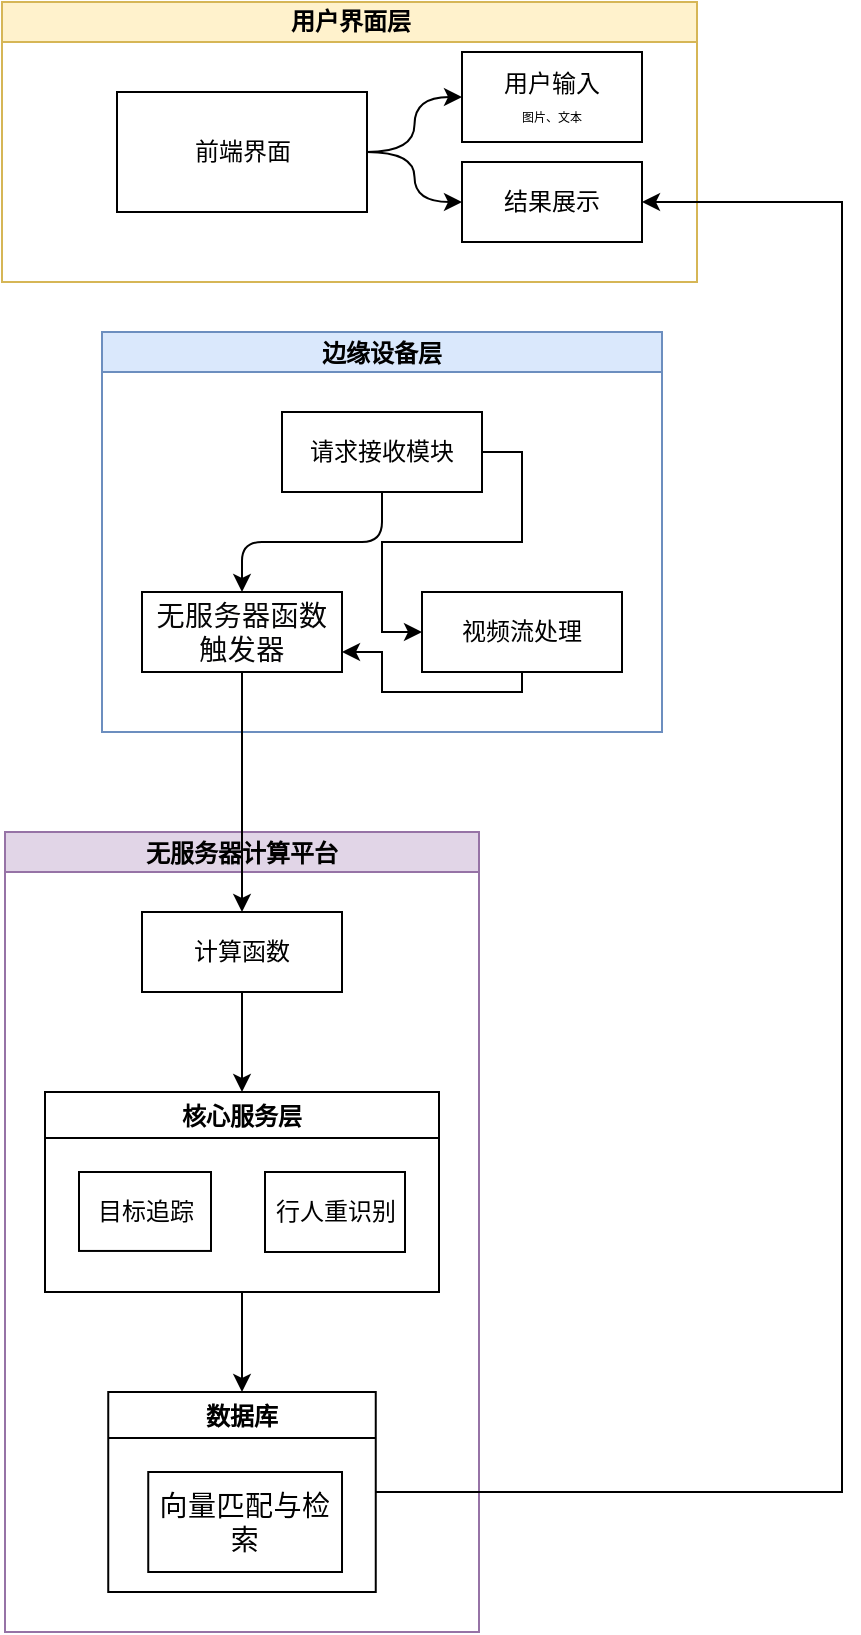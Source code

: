 <mxfile version="24.8.4">
  <diagram id="prtHgNgQTEPvFCAcTncT" name="Page-1">
    <mxGraphModel dx="922" dy="731" grid="1" gridSize="10" guides="1" tooltips="1" connect="1" arrows="1" fold="1" page="1" pageScale="1" pageWidth="827" pageHeight="1169" math="0" shadow="0">
      <root>
        <mxCell id="0" />
        <mxCell id="1" parent="0" />
        <mxCell id="dNxyNK7c78bLwvsdeMH5-11" value="用户界面层" style="swimlane;html=1;startSize=20;horizontal=1;containerType=tree;glass=0;fillColor=#fff2cc;strokeColor=#d6b656;" parent="1" vertex="1">
          <mxGeometry x="310" y="85" width="347.5" height="140" as="geometry" />
        </mxCell>
        <mxCell id="XJMQIK7YwNs6-fbvPwkj-11" value="前端界面" style="rounded=0;whiteSpace=wrap;html=1;" vertex="1" parent="dNxyNK7c78bLwvsdeMH5-11">
          <mxGeometry x="57.5" y="45" width="125" height="60" as="geometry" />
        </mxCell>
        <mxCell id="XJMQIK7YwNs6-fbvPwkj-80" style="edgeStyle=orthogonalEdgeStyle;rounded=0;orthogonalLoop=1;jettySize=auto;html=1;exitX=1;exitY=0.5;exitDx=0;exitDy=0;entryX=0;entryY=0.5;entryDx=0;entryDy=0;curved=1;" edge="1" target="XJMQIK7YwNs6-fbvPwkj-81" source="XJMQIK7YwNs6-fbvPwkj-11" parent="dNxyNK7c78bLwvsdeMH5-11">
          <mxGeometry relative="1" as="geometry">
            <mxPoint x="180" y="145" as="sourcePoint" />
          </mxGeometry>
        </mxCell>
        <mxCell id="XJMQIK7YwNs6-fbvPwkj-81" value="用户输入&lt;div&gt;&lt;font style=&quot;font-size: 6px;&quot;&gt;图片、文本&lt;/font&gt;&lt;/div&gt;" style="rounded=0;whiteSpace=wrap;html=1;" vertex="1" parent="dNxyNK7c78bLwvsdeMH5-11">
          <mxGeometry x="230" y="25" width="90" height="45" as="geometry" />
        </mxCell>
        <mxCell id="XJMQIK7YwNs6-fbvPwkj-82" style="edgeStyle=orthogonalEdgeStyle;rounded=0;orthogonalLoop=1;jettySize=auto;html=1;exitX=1;exitY=0.5;exitDx=0;exitDy=0;entryX=0;entryY=0.5;entryDx=0;entryDy=0;curved=1;" edge="1" target="XJMQIK7YwNs6-fbvPwkj-83" source="XJMQIK7YwNs6-fbvPwkj-11" parent="dNxyNK7c78bLwvsdeMH5-11">
          <mxGeometry relative="1" as="geometry">
            <mxPoint x="180" y="145" as="sourcePoint" />
          </mxGeometry>
        </mxCell>
        <mxCell id="XJMQIK7YwNs6-fbvPwkj-83" value="结果展示" style="rounded=0;whiteSpace=wrap;html=1;" vertex="1" parent="dNxyNK7c78bLwvsdeMH5-11">
          <mxGeometry x="230" y="80" width="90" height="40" as="geometry" />
        </mxCell>
        <mxCell id="XJMQIK7YwNs6-fbvPwkj-16" value="边缘设备层" style="swimlane;startSize=20;horizontal=1;childLayout=treeLayout;horizontalTree=0;sortEdges=1;resizable=0;containerType=tree;fontSize=12;fillColor=#dae8fc;strokeColor=#6c8ebf;" vertex="1" parent="1">
          <mxGeometry x="360" y="250" width="280" height="200" as="geometry" />
        </mxCell>
        <mxCell id="XJMQIK7YwNs6-fbvPwkj-17" value="请求接收模块" style="whiteSpace=wrap;html=1;" vertex="1" parent="XJMQIK7YwNs6-fbvPwkj-16">
          <mxGeometry x="90" y="40" width="100" height="40" as="geometry" />
        </mxCell>
        <mxCell id="XJMQIK7YwNs6-fbvPwkj-18" value="&lt;span style=&quot;box-sizing: inherit; color: rgb(6, 6, 7); font-family: -apple-system, blinkmacsystemfont, &amp;quot;Helvetica Neue&amp;quot;, helvetica, &amp;quot;segoe ui&amp;quot;, arial, roboto, &amp;quot;PingFang SC&amp;quot;, miui, &amp;quot;Hiragino Sans GB&amp;quot;, &amp;quot;Microsoft Yahei&amp;quot;, sans-serif; font-size: 14px; letter-spacing: 0.25px; text-align: left; white-space-collapse: preserve; background-color: rgb(255, 255, 255);&quot;&gt;无服务器函数触发器&lt;/span&gt;" style="whiteSpace=wrap;html=1;" vertex="1" parent="XJMQIK7YwNs6-fbvPwkj-16">
          <mxGeometry x="20" y="130" width="100" height="40" as="geometry" />
        </mxCell>
        <mxCell id="XJMQIK7YwNs6-fbvPwkj-19" value="" style="edgeStyle=elbowEdgeStyle;elbow=vertical;html=1;rounded=1;curved=0;sourcePerimeterSpacing=0;targetPerimeterSpacing=0;startSize=6;endSize=6;" edge="1" parent="XJMQIK7YwNs6-fbvPwkj-16" source="XJMQIK7YwNs6-fbvPwkj-17" target="XJMQIK7YwNs6-fbvPwkj-18">
          <mxGeometry relative="1" as="geometry" />
        </mxCell>
        <mxCell id="XJMQIK7YwNs6-fbvPwkj-73" style="edgeStyle=orthogonalEdgeStyle;rounded=0;orthogonalLoop=1;jettySize=auto;html=1;exitX=1;exitY=0.5;exitDx=0;exitDy=0;entryX=0;entryY=0.5;entryDx=0;entryDy=0;" edge="1" target="XJMQIK7YwNs6-fbvPwkj-74" source="XJMQIK7YwNs6-fbvPwkj-17" parent="XJMQIK7YwNs6-fbvPwkj-16">
          <mxGeometry relative="1" as="geometry">
            <mxPoint x="430" y="190" as="sourcePoint" />
          </mxGeometry>
        </mxCell>
        <mxCell id="XJMQIK7YwNs6-fbvPwkj-75" style="edgeStyle=orthogonalEdgeStyle;rounded=0;orthogonalLoop=1;jettySize=auto;html=1;exitX=0.5;exitY=1;exitDx=0;exitDy=0;entryX=1;entryY=0.75;entryDx=0;entryDy=0;" edge="1" parent="XJMQIK7YwNs6-fbvPwkj-16" source="XJMQIK7YwNs6-fbvPwkj-74" target="XJMQIK7YwNs6-fbvPwkj-18">
          <mxGeometry relative="1" as="geometry">
            <Array as="points">
              <mxPoint x="210" y="180" />
              <mxPoint x="140" y="180" />
              <mxPoint x="140" y="160" />
            </Array>
          </mxGeometry>
        </mxCell>
        <mxCell id="XJMQIK7YwNs6-fbvPwkj-74" value="视频流处理" style="whiteSpace=wrap;html=1;" vertex="1" parent="XJMQIK7YwNs6-fbvPwkj-16">
          <mxGeometry x="160" y="130" width="100" height="40" as="geometry" />
        </mxCell>
        <mxCell id="XJMQIK7YwNs6-fbvPwkj-23" value="无服务器计算平台" style="swimlane;startSize=20;horizontal=1;childLayout=treeLayout;horizontalTree=0;sortEdges=1;resizable=0;containerType=tree;fontSize=12;fillColor=#e1d5e7;strokeColor=#9673a6;" vertex="1" parent="1">
          <mxGeometry x="311.5" y="500" width="237" height="400" as="geometry" />
        </mxCell>
        <mxCell id="XJMQIK7YwNs6-fbvPwkj-64" style="edgeStyle=orthogonalEdgeStyle;rounded=0;orthogonalLoop=1;jettySize=auto;html=1;exitX=0.5;exitY=1;exitDx=0;exitDy=0;entryX=0.5;entryY=0;entryDx=0;entryDy=0;" edge="1" parent="XJMQIK7YwNs6-fbvPwkj-23" source="XJMQIK7YwNs6-fbvPwkj-34" target="XJMQIK7YwNs6-fbvPwkj-59">
          <mxGeometry relative="1" as="geometry" />
        </mxCell>
        <mxCell id="XJMQIK7YwNs6-fbvPwkj-34" value="计算函数" style="whiteSpace=wrap;html=1;" vertex="1" parent="XJMQIK7YwNs6-fbvPwkj-23">
          <mxGeometry x="68.5" y="40" width="100" height="40" as="geometry" />
        </mxCell>
        <mxCell id="XJMQIK7YwNs6-fbvPwkj-59" value="核心服务层" style="swimlane;" vertex="1" parent="XJMQIK7YwNs6-fbvPwkj-23">
          <mxGeometry x="20" y="130" width="197" height="100" as="geometry" />
        </mxCell>
        <mxCell id="XJMQIK7YwNs6-fbvPwkj-66" value="目标追踪" style="whiteSpace=wrap;html=1;aspect=fixed;" vertex="1" parent="XJMQIK7YwNs6-fbvPwkj-59">
          <mxGeometry x="17.0" y="40" width="66" height="39.47" as="geometry" />
        </mxCell>
        <mxCell id="XJMQIK7YwNs6-fbvPwkj-67" value="行人重识别" style="whiteSpace=wrap;html=1;" vertex="1" parent="XJMQIK7YwNs6-fbvPwkj-59">
          <mxGeometry x="110" y="40" width="70" height="40" as="geometry" />
        </mxCell>
        <mxCell id="XJMQIK7YwNs6-fbvPwkj-62" value="" style="edgeStyle=orthogonalEdgeStyle;rounded=0;orthogonalLoop=1;jettySize=auto;html=1;" edge="1" source="XJMQIK7YwNs6-fbvPwkj-59" target="XJMQIK7YwNs6-fbvPwkj-63" parent="XJMQIK7YwNs6-fbvPwkj-23">
          <mxGeometry relative="1" as="geometry" />
        </mxCell>
        <mxCell id="XJMQIK7YwNs6-fbvPwkj-63" value="数据库" style="swimlane;startSize=23;" vertex="1" parent="XJMQIK7YwNs6-fbvPwkj-23">
          <mxGeometry x="51.625" y="280" width="133.75" height="100" as="geometry" />
        </mxCell>
        <mxCell id="XJMQIK7YwNs6-fbvPwkj-69" value="&lt;span style=&quot;font-family: -apple-system, blinkmacsystemfont, &amp;quot;Helvetica Neue&amp;quot;, helvetica, &amp;quot;segoe ui&amp;quot;, arial, roboto, &amp;quot;PingFang SC&amp;quot;, miui, &amp;quot;Hiragino Sans GB&amp;quot;, &amp;quot;Microsoft Yahei&amp;quot;, sans-serif; font-size: 14px; letter-spacing: 0.25px; text-align: start; white-space-collapse: preserve;&quot;&gt;向量匹配与检索&lt;/span&gt;" style="whiteSpace=wrap;html=1;" vertex="1" parent="XJMQIK7YwNs6-fbvPwkj-63">
          <mxGeometry x="20" y="40" width="96.88" height="50" as="geometry" />
        </mxCell>
        <mxCell id="XJMQIK7YwNs6-fbvPwkj-70" style="edgeStyle=orthogonalEdgeStyle;rounded=0;orthogonalLoop=1;jettySize=auto;html=1;exitX=0.5;exitY=1;exitDx=0;exitDy=0;entryX=0.5;entryY=0;entryDx=0;entryDy=0;" edge="1" parent="1" source="XJMQIK7YwNs6-fbvPwkj-18" target="XJMQIK7YwNs6-fbvPwkj-34">
          <mxGeometry relative="1" as="geometry" />
        </mxCell>
        <mxCell id="XJMQIK7YwNs6-fbvPwkj-84" style="edgeStyle=orthogonalEdgeStyle;rounded=0;orthogonalLoop=1;jettySize=auto;html=1;entryX=1;entryY=0.5;entryDx=0;entryDy=0;" edge="1" parent="1" source="XJMQIK7YwNs6-fbvPwkj-63" target="XJMQIK7YwNs6-fbvPwkj-83">
          <mxGeometry relative="1" as="geometry">
            <Array as="points">
              <mxPoint x="730" y="830" />
              <mxPoint x="730" y="185" />
            </Array>
          </mxGeometry>
        </mxCell>
      </root>
    </mxGraphModel>
  </diagram>
</mxfile>
